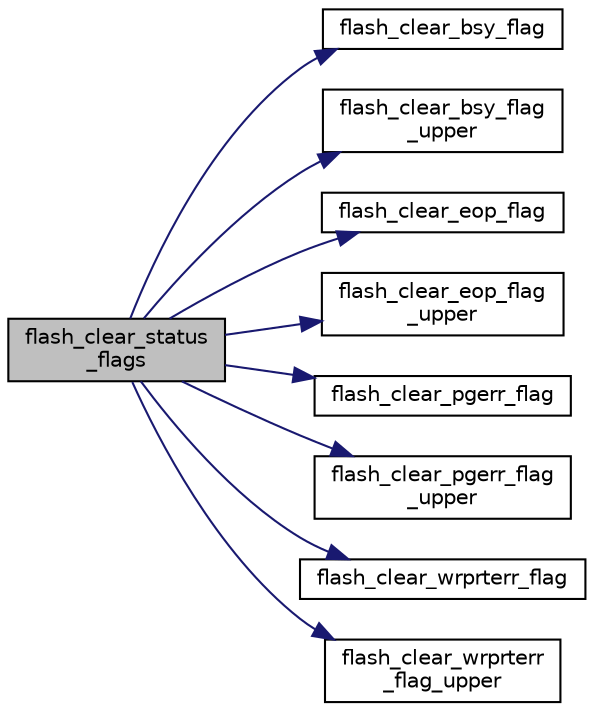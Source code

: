 digraph "flash_clear_status_flags"
{
  edge [fontname="Helvetica",fontsize="10",labelfontname="Helvetica",labelfontsize="10"];
  node [fontname="Helvetica",fontsize="10",shape=record];
  rankdir="LR";
  Node1 [label="flash_clear_status\l_flags",height=0.2,width=0.4,color="black", fillcolor="grey75", style="filled", fontcolor="black"];
  Node1 -> Node2 [color="midnightblue",fontsize="10",style="solid",fontname="Helvetica"];
  Node2 [label="flash_clear_bsy_flag",height=0.2,width=0.4,color="black", fillcolor="white", style="filled",URL="$group__flash__defines.html#ga37dfda93743e7b6285c3d01a7d519001",tooltip="Clear the Busy Status Flag. "];
  Node1 -> Node3 [color="midnightblue",fontsize="10",style="solid",fontname="Helvetica"];
  Node3 [label="flash_clear_bsy_flag\l_upper",height=0.2,width=0.4,color="black", fillcolor="white", style="filled",URL="$group__flash__file.html#gab85b386ab0dad64e2bd7b6ff5c8faef8",tooltip="Clear the Busy Status Flag, upper Bank. "];
  Node1 -> Node4 [color="midnightblue",fontsize="10",style="solid",fontname="Helvetica"];
  Node4 [label="flash_clear_eop_flag",height=0.2,width=0.4,color="black", fillcolor="white", style="filled",URL="$group__flash__defines.html#ga824b51d54d30e1ab5e3c47f4bc8b3031",tooltip="Clear the End of Operation Status Flag. "];
  Node1 -> Node5 [color="midnightblue",fontsize="10",style="solid",fontname="Helvetica"];
  Node5 [label="flash_clear_eop_flag\l_upper",height=0.2,width=0.4,color="black", fillcolor="white", style="filled",URL="$group__flash__file.html#gaf47d7e8bd53d4ac625b221c00a9023c5",tooltip="Clear the End of Operation Status Flag, upper Bank. "];
  Node1 -> Node6 [color="midnightblue",fontsize="10",style="solid",fontname="Helvetica"];
  Node6 [label="flash_clear_pgerr_flag",height=0.2,width=0.4,color="black", fillcolor="white", style="filled",URL="$group__flash__defines.html#ga8b028c13f819606dfb542931cc87c22e",tooltip="Clear the Programming Error Status Flag. "];
  Node1 -> Node7 [color="midnightblue",fontsize="10",style="solid",fontname="Helvetica"];
  Node7 [label="flash_clear_pgerr_flag\l_upper",height=0.2,width=0.4,color="black", fillcolor="white", style="filled",URL="$group__flash__file.html#ga747583805875c2008de75d23f9eaf410",tooltip="Clear the Programming Error Status Flag, upper Bank. "];
  Node1 -> Node8 [color="midnightblue",fontsize="10",style="solid",fontname="Helvetica"];
  Node8 [label="flash_clear_wrprterr_flag",height=0.2,width=0.4,color="black", fillcolor="white", style="filled",URL="$group__flash__defines.html#ga9c1b3869d9a031db08c634e7f8a396bb",tooltip="Clear the Write Protect Error Status Flag. "];
  Node1 -> Node9 [color="midnightblue",fontsize="10",style="solid",fontname="Helvetica"];
  Node9 [label="flash_clear_wrprterr\l_flag_upper",height=0.2,width=0.4,color="black", fillcolor="white", style="filled",URL="$group__flash__file.html#ga00228368638689988b5cdb9a7b24a142",tooltip="Clear the Write Protect Error Status Flag, upper Bank. "];
}
